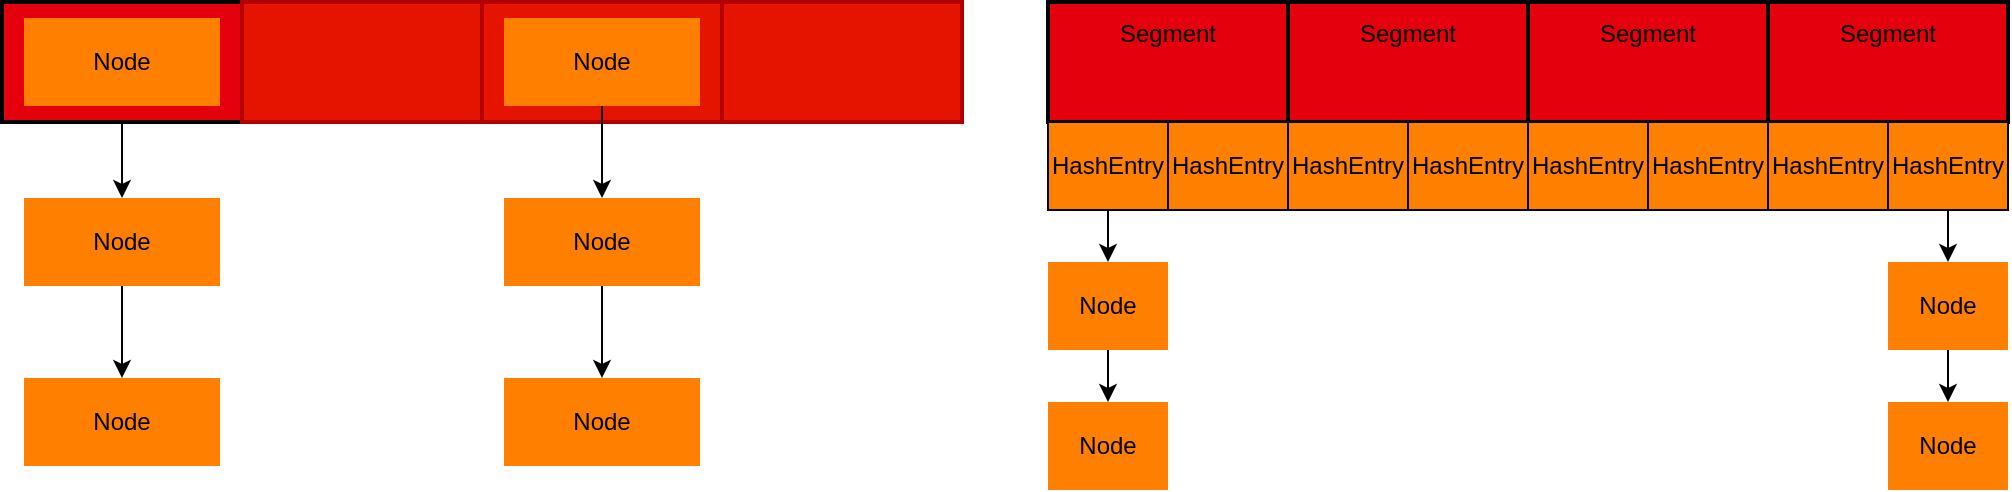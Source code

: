 <mxfile version="13.1.3" type="github">
  <diagram id="LRNmcuPriPD104Y398rS" name="Page-1">
    <mxGraphModel dx="1186" dy="678" grid="0" gridSize="10" guides="1" tooltips="1" connect="1" arrows="1" fold="1" page="1" pageScale="1" pageWidth="1100" pageHeight="850" math="0" shadow="0">
      <root>
        <mxCell id="0" />
        <mxCell id="1" parent="0" />
        <mxCell id="fcCPwcV3jXsdZNyHhmut-1" value="" style="rounded=0;whiteSpace=wrap;html=1;gradientColor=none;fillColor=#E5000D;strokeWidth=2;" parent="1" vertex="1">
          <mxGeometry x="44" y="27" width="120" height="60" as="geometry" />
        </mxCell>
        <mxCell id="fcCPwcV3jXsdZNyHhmut-2" value="" style="rounded=0;whiteSpace=wrap;html=1;fillColor=#e51400;strokeColor=#B20000;fontColor=#ffffff;strokeWidth=2;" parent="1" vertex="1">
          <mxGeometry x="164" y="27" width="120" height="60" as="geometry" />
        </mxCell>
        <mxCell id="fcCPwcV3jXsdZNyHhmut-3" value="" style="rounded=0;whiteSpace=wrap;html=1;fillColor=#e51400;strokeColor=#B20000;fontColor=#ffffff;strokeWidth=2;" parent="1" vertex="1">
          <mxGeometry x="284" y="27" width="120" height="60" as="geometry" />
        </mxCell>
        <mxCell id="fcCPwcV3jXsdZNyHhmut-4" value="" style="rounded=0;whiteSpace=wrap;html=1;fillColor=#e51400;strokeColor=#B20000;fontColor=#ffffff;strokeWidth=2;" parent="1" vertex="1">
          <mxGeometry x="404" y="27" width="120" height="60" as="geometry" />
        </mxCell>
        <mxCell id="fcCPwcV3jXsdZNyHhmut-9" value="Node" style="rounded=0;whiteSpace=wrap;html=1;strokeWidth=1;fillColor=#FF7F00;gradientColor=none;strokeColor=none;" parent="1" vertex="1">
          <mxGeometry x="55" y="35" width="98" height="44" as="geometry" />
        </mxCell>
        <mxCell id="fcCPwcV3jXsdZNyHhmut-10" value="Node" style="rounded=0;whiteSpace=wrap;html=1;strokeWidth=1;fillColor=#FF7F00;gradientColor=none;strokeColor=none;" parent="1" vertex="1">
          <mxGeometry x="295" y="35" width="98" height="44" as="geometry" />
        </mxCell>
        <mxCell id="fcCPwcV3jXsdZNyHhmut-11" value="Node" style="rounded=0;whiteSpace=wrap;html=1;strokeWidth=1;fillColor=#FF7F00;gradientColor=none;strokeColor=none;" parent="1" vertex="1">
          <mxGeometry x="55" y="125" width="98" height="44" as="geometry" />
        </mxCell>
        <mxCell id="fcCPwcV3jXsdZNyHhmut-12" value="Node" style="rounded=0;whiteSpace=wrap;html=1;strokeWidth=1;fillColor=#FF7F00;gradientColor=none;strokeColor=none;" parent="1" vertex="1">
          <mxGeometry x="55" y="215" width="98" height="44" as="geometry" />
        </mxCell>
        <mxCell id="fcCPwcV3jXsdZNyHhmut-13" value="" style="endArrow=classic;html=1;exitX=0.5;exitY=1;exitDx=0;exitDy=0;entryX=0.5;entryY=0;entryDx=0;entryDy=0;rounded=1;" parent="1" source="fcCPwcV3jXsdZNyHhmut-1" target="fcCPwcV3jXsdZNyHhmut-11" edge="1">
          <mxGeometry width="50" height="50" relative="1" as="geometry">
            <mxPoint x="291" y="115" as="sourcePoint" />
            <mxPoint x="341" y="65" as="targetPoint" />
          </mxGeometry>
        </mxCell>
        <mxCell id="fcCPwcV3jXsdZNyHhmut-14" value="" style="endArrow=classic;html=1;exitX=0.5;exitY=1;exitDx=0;exitDy=0;entryX=0.5;entryY=0;entryDx=0;entryDy=0;" parent="1" source="fcCPwcV3jXsdZNyHhmut-11" target="fcCPwcV3jXsdZNyHhmut-12" edge="1">
          <mxGeometry width="50" height="50" relative="1" as="geometry">
            <mxPoint x="177" y="217" as="sourcePoint" />
            <mxPoint x="227" y="167" as="targetPoint" />
          </mxGeometry>
        </mxCell>
        <mxCell id="zn2wYH--Ydys61Eh3dxU-1" value="Node" style="rounded=0;whiteSpace=wrap;html=1;strokeWidth=1;fillColor=#FF7F00;gradientColor=none;strokeColor=none;" parent="1" vertex="1">
          <mxGeometry x="295" y="125" width="98" height="44" as="geometry" />
        </mxCell>
        <mxCell id="zn2wYH--Ydys61Eh3dxU-2" value="Node" style="rounded=0;whiteSpace=wrap;html=1;strokeWidth=1;fillColor=#FF7F00;gradientColor=none;strokeColor=none;" parent="1" vertex="1">
          <mxGeometry x="295" y="215" width="98" height="44" as="geometry" />
        </mxCell>
        <mxCell id="zn2wYH--Ydys61Eh3dxU-3" value="" style="endArrow=classic;html=1;exitX=0.5;exitY=1;exitDx=0;exitDy=0;entryX=0.5;entryY=0;entryDx=0;entryDy=0;rounded=1;" parent="1" source="fcCPwcV3jXsdZNyHhmut-10" target="zn2wYH--Ydys61Eh3dxU-1" edge="1">
          <mxGeometry width="50" height="50" relative="1" as="geometry">
            <mxPoint x="349" y="79" as="sourcePoint" />
            <mxPoint x="586" y="57" as="targetPoint" />
          </mxGeometry>
        </mxCell>
        <mxCell id="zn2wYH--Ydys61Eh3dxU-4" value="" style="endArrow=classic;html=1;exitX=0.5;exitY=1;exitDx=0;exitDy=0;entryX=0.5;entryY=0;entryDx=0;entryDy=0;" parent="1" source="zn2wYH--Ydys61Eh3dxU-1" target="zn2wYH--Ydys61Eh3dxU-2" edge="1">
          <mxGeometry width="50" height="50" relative="1" as="geometry">
            <mxPoint x="422" y="209" as="sourcePoint" />
            <mxPoint x="472" y="159" as="targetPoint" />
          </mxGeometry>
        </mxCell>
        <mxCell id="HF4ZnQZUnmvhfVxrWhSg-3" value="Segment&lt;br&gt;&lt;br&gt;&lt;br&gt;" style="rounded=0;whiteSpace=wrap;html=1;gradientColor=none;fillColor=#E5000D;strokeWidth=2;" parent="1" vertex="1">
          <mxGeometry x="567" y="27" width="120" height="60" as="geometry" />
        </mxCell>
        <mxCell id="HF4ZnQZUnmvhfVxrWhSg-4" value="Segment&lt;br&gt;&lt;br&gt;&lt;br&gt;" style="rounded=0;whiteSpace=wrap;html=1;gradientColor=none;fillColor=#E5000D;strokeWidth=2;" parent="1" vertex="1">
          <mxGeometry x="687" y="27" width="120" height="60" as="geometry" />
        </mxCell>
        <mxCell id="HF4ZnQZUnmvhfVxrWhSg-5" value="Segment&lt;br&gt;&lt;br&gt;&lt;br&gt;" style="rounded=0;whiteSpace=wrap;html=1;gradientColor=none;fillColor=#E5000D;strokeWidth=2;" parent="1" vertex="1">
          <mxGeometry x="807" y="27" width="120" height="60" as="geometry" />
        </mxCell>
        <mxCell id="HF4ZnQZUnmvhfVxrWhSg-6" value="Segment&lt;br&gt;&lt;br&gt;&lt;br&gt;" style="rounded=0;whiteSpace=wrap;html=1;gradientColor=none;fillColor=#E5000D;strokeWidth=2;" parent="1" vertex="1">
          <mxGeometry x="927" y="27" width="120" height="60" as="geometry" />
        </mxCell>
        <mxCell id="HF4ZnQZUnmvhfVxrWhSg-7" value="HashEntry" style="rounded=0;whiteSpace=wrap;html=1;strokeWidth=1;fillColor=#FF7F00;gradientColor=none;strokeColor=#000000;" parent="1" vertex="1">
          <mxGeometry x="567" y="87" width="60" height="44" as="geometry" />
        </mxCell>
        <mxCell id="HF4ZnQZUnmvhfVxrWhSg-11" value="HashEntry" style="rounded=0;whiteSpace=wrap;html=1;strokeWidth=1;fillColor=#FF7F00;gradientColor=none;strokeColor=#000000;" parent="1" vertex="1">
          <mxGeometry x="627" y="87" width="60" height="44" as="geometry" />
        </mxCell>
        <mxCell id="HF4ZnQZUnmvhfVxrWhSg-12" value="HashEntry" style="rounded=0;whiteSpace=wrap;html=1;strokeWidth=1;fillColor=#FF7F00;gradientColor=none;strokeColor=#000000;" parent="1" vertex="1">
          <mxGeometry x="687" y="87" width="60" height="44" as="geometry" />
        </mxCell>
        <mxCell id="HF4ZnQZUnmvhfVxrWhSg-13" value="HashEntry" style="rounded=0;whiteSpace=wrap;html=1;strokeWidth=1;fillColor=#FF7F00;gradientColor=none;strokeColor=#000000;" parent="1" vertex="1">
          <mxGeometry x="747" y="87" width="60" height="44" as="geometry" />
        </mxCell>
        <mxCell id="HF4ZnQZUnmvhfVxrWhSg-14" value="HashEntry" style="rounded=0;whiteSpace=wrap;html=1;strokeWidth=1;fillColor=#FF7F00;gradientColor=none;strokeColor=#000000;" parent="1" vertex="1">
          <mxGeometry x="807" y="87" width="60" height="44" as="geometry" />
        </mxCell>
        <mxCell id="HF4ZnQZUnmvhfVxrWhSg-15" value="HashEntry" style="rounded=0;whiteSpace=wrap;html=1;strokeWidth=1;fillColor=#FF7F00;gradientColor=none;strokeColor=#000000;" parent="1" vertex="1">
          <mxGeometry x="867" y="87" width="60" height="44" as="geometry" />
        </mxCell>
        <mxCell id="HF4ZnQZUnmvhfVxrWhSg-16" value="HashEntry" style="rounded=0;whiteSpace=wrap;html=1;strokeWidth=1;fillColor=#FF7F00;gradientColor=none;strokeColor=#000000;" parent="1" vertex="1">
          <mxGeometry x="927" y="87" width="60" height="44" as="geometry" />
        </mxCell>
        <mxCell id="HF4ZnQZUnmvhfVxrWhSg-17" value="HashEntry" style="rounded=0;whiteSpace=wrap;html=1;strokeWidth=1;fillColor=#FF7F00;gradientColor=none;strokeColor=#000000;" parent="1" vertex="1">
          <mxGeometry x="987" y="87" width="60" height="44" as="geometry" />
        </mxCell>
        <mxCell id="HF4ZnQZUnmvhfVxrWhSg-18" value="Node" style="rounded=0;whiteSpace=wrap;html=1;strokeWidth=1;fillColor=#FF7F00;gradientColor=none;strokeColor=none;" parent="1" vertex="1">
          <mxGeometry x="567" y="157" width="60" height="44" as="geometry" />
        </mxCell>
        <mxCell id="HF4ZnQZUnmvhfVxrWhSg-19" value="Node" style="rounded=0;whiteSpace=wrap;html=1;strokeWidth=1;fillColor=#FF7F00;gradientColor=none;strokeColor=none;" parent="1" vertex="1">
          <mxGeometry x="567" y="227" width="60" height="44" as="geometry" />
        </mxCell>
        <mxCell id="HF4ZnQZUnmvhfVxrWhSg-20" value="" style="endArrow=classic;html=1;exitX=0.5;exitY=1;exitDx=0;exitDy=0;entryX=0.5;entryY=0;entryDx=0;entryDy=0;" parent="1" source="HF4ZnQZUnmvhfVxrWhSg-7" target="HF4ZnQZUnmvhfVxrWhSg-18" edge="1">
          <mxGeometry width="50" height="50" relative="1" as="geometry">
            <mxPoint x="581" y="346" as="sourcePoint" />
            <mxPoint x="631" y="296" as="targetPoint" />
          </mxGeometry>
        </mxCell>
        <mxCell id="HF4ZnQZUnmvhfVxrWhSg-21" value="" style="endArrow=classic;html=1;exitX=0.5;exitY=1;exitDx=0;exitDy=0;" parent="1" source="HF4ZnQZUnmvhfVxrWhSg-18" target="HF4ZnQZUnmvhfVxrWhSg-19" edge="1">
          <mxGeometry width="50" height="50" relative="1" as="geometry">
            <mxPoint x="581" y="346" as="sourcePoint" />
            <mxPoint x="631" y="296" as="targetPoint" />
          </mxGeometry>
        </mxCell>
        <mxCell id="HF4ZnQZUnmvhfVxrWhSg-23" value="Node" style="rounded=0;whiteSpace=wrap;html=1;strokeWidth=1;fillColor=#FF7F00;gradientColor=none;strokeColor=none;" parent="1" vertex="1">
          <mxGeometry x="987" y="157" width="60" height="44" as="geometry" />
        </mxCell>
        <mxCell id="HF4ZnQZUnmvhfVxrWhSg-24" value="Node" style="rounded=0;whiteSpace=wrap;html=1;strokeWidth=1;fillColor=#FF7F00;gradientColor=none;strokeColor=none;" parent="1" vertex="1">
          <mxGeometry x="987" y="227" width="60" height="44" as="geometry" />
        </mxCell>
        <mxCell id="HF4ZnQZUnmvhfVxrWhSg-25" value="" style="endArrow=classic;html=1;exitX=0.5;exitY=1;exitDx=0;exitDy=0;entryX=0.5;entryY=0;entryDx=0;entryDy=0;" parent="1" target="HF4ZnQZUnmvhfVxrWhSg-23" edge="1">
          <mxGeometry width="50" height="50" relative="1" as="geometry">
            <mxPoint x="1017" y="131" as="sourcePoint" />
            <mxPoint x="1051" y="296" as="targetPoint" />
          </mxGeometry>
        </mxCell>
        <mxCell id="HF4ZnQZUnmvhfVxrWhSg-26" value="" style="endArrow=classic;html=1;exitX=0.5;exitY=1;exitDx=0;exitDy=0;" parent="1" source="HF4ZnQZUnmvhfVxrWhSg-23" target="HF4ZnQZUnmvhfVxrWhSg-24" edge="1">
          <mxGeometry width="50" height="50" relative="1" as="geometry">
            <mxPoint x="1001" y="346" as="sourcePoint" />
            <mxPoint x="1051" y="296" as="targetPoint" />
          </mxGeometry>
        </mxCell>
      </root>
    </mxGraphModel>
  </diagram>
</mxfile>
